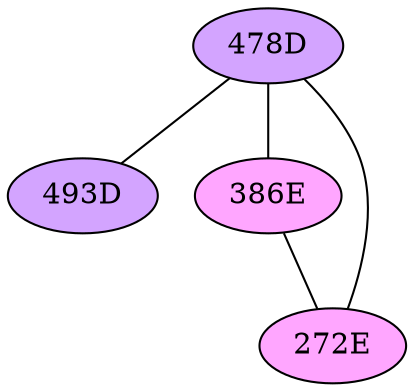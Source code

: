 // The Round Table
graph {
	"478D" [fillcolor="#D3A4FF" style=radial]
	"493D" [fillcolor="#D3A4FF" style=radial]
	"478D" -- "493D" [penwidth=1]
	"478D" [fillcolor="#D3A4FF" style=radial]
	"386E" [fillcolor="#FFA6FF" style=radial]
	"478D" -- "386E" [penwidth=1]
	"478D" [fillcolor="#D3A4FF" style=radial]
	"272E" [fillcolor="#FFA6FF" style=radial]
	"478D" -- "272E" [penwidth=1]
	"386E" [fillcolor="#FFA6FF" style=radial]
	"272E" [fillcolor="#FFA6FF" style=radial]
	"386E" -- "272E" [penwidth=1]
}

